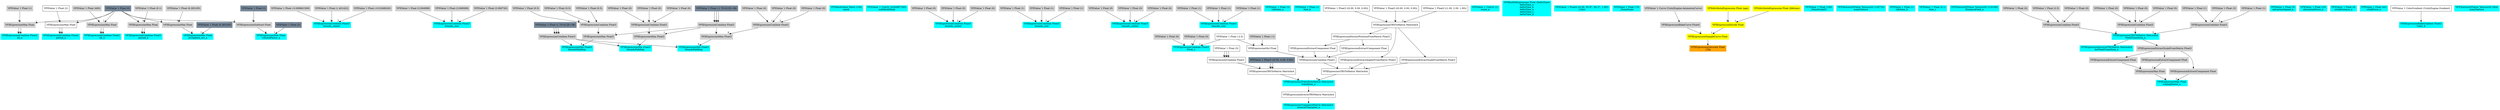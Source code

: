 digraph G {
node0 [shape="box" color="cyan" style="filled" label="VFXExpressionCombine Float2
nb_a"]
node1 [shape="box" color="lightgray" style="filled" label="VFXExpressionMax Float"]
node2 [shape="box" color="lightgray" style="filled" label="VFXValue`1 Float (1)"]
node3 [shape="box" color="lightslategray" style="filled" label="VFXValue`1 Float (0)"]
node4 [shape="box" color="cyan" style="filled" label="VFXExpressionCombine Float2
period_a"]
node5 [shape="box" label="VFXExpressionMax Float"]
node6 [shape="box" label="VFXValue`1 Float (2)"]
node7 [shape="box" color="cyan" style="filled" label="VFXExpressionCombine Float2
nb_a"]
node8 [shape="box" color="lightgray" style="filled" label="VFXExpressionMax Float"]
node9 [shape="box" color="lightgray" style="filled" label="VFXValue`1 Float (400)"]
node10 [shape="box" color="cyan" style="filled" label="VFXExpressionCombine Float2
period_a"]
node11 [shape="box" color="lightgray" style="filled" label="VFXExpressionMax Float"]
node12 [shape="box" color="lightgray" style="filled" label="VFXValue`1 Float (0.1)"]
node13 [shape="box" color="cyan" style="filled" label="VFXExpressionCombine Float3
bounds_center"]
node14 [shape="box" color="lightgray" style="filled" label="VFXValue`1 Float (-0.008661509)"]
node15 [shape="box" color="lightgray" style="filled" label="VFXValue`1 Float (1.401422)"]
node16 [shape="box" color="lightgray" style="filled" label="VFXValue`1 Float (-0.01848245)"]
node17 [shape="box" color="cyan" style="filled" label="VFXExpressionCombine Float3
bounds_size"]
node18 [shape="box" color="lightgray" style="filled" label="VFXValue`1 Float (3.004998)"]
node19 [shape="box" color="lightgray" style="filled" label="VFXValue`1 Float (3.960069)"]
node20 [shape="box" color="lightgray" style="filled" label="VFXValue`1 Float (3.060745)"]
node21 [shape="box" color="cyan" style="filled" label="VFXExpressionMin Float3
boundsPadding"]
node22 [shape="box" color="lightgray" style="filled" label="VFXExpressionMax Float3"]
node23 [shape="box" color="lightgray" style="filled" label="VFXExpressionCombine Float3"]
node24 [shape="box" color="lightgray" style="filled" label="VFXValue`1 Float (0.5)"]
node25 [shape="box" color="lightgray" style="filled" label="VFXValue`1 Float (0.5)"]
node26 [shape="box" color="lightgray" style="filled" label="VFXValue`1 Float (0.5)"]
node27 [shape="box" color="lightgray" style="filled" label="VFXExpressionCombine Float3"]
node28 [shape="box" color="lightslategray" style="filled" label="VFXValue`1 Float (-1.701412E+38)"]
node29 [shape="box" color="lightgray" style="filled" label="VFXExpressionCombine Float3"]
node30 [shape="box" color="lightslategray" style="filled" label="VFXValue`1 Float (1.701412E+38)"]
node31 [shape="box" color="cyan" style="filled" label="VFXMeshValue Mesh (130)
mesh"]
node32 [shape="box" color="cyan" style="filled" label="VFXValue`1 Uint32 (4294967295)
subMeshMask"]
node33 [shape="box" color="cyan" style="filled" label="VFXExpressionCombine Float3
bounds_center"]
node34 [shape="box" color="lightgray" style="filled" label="VFXValue`1 Float (0)"]
node35 [shape="box" color="lightgray" style="filled" label="VFXValue`1 Float (0)"]
node36 [shape="box" color="lightgray" style="filled" label="VFXValue`1 Float (0)"]
node37 [shape="box" color="cyan" style="filled" label="VFXExpressionCombine Float3
bounds_size"]
node38 [shape="box" color="lightgray" style="filled" label="VFXValue`1 Float (1)"]
node39 [shape="box" color="lightgray" style="filled" label="VFXValue`1 Float (1)"]
node40 [shape="box" color="lightgray" style="filled" label="VFXValue`1 Float (1)"]
node41 [shape="box" color="cyan" style="filled" label="VFXExpressionMin Float3
boundsPadding"]
node42 [shape="box" color="lightgray" style="filled" label="VFXExpressionMax Float3"]
node43 [shape="box" color="lightgray" style="filled" label="VFXExpressionCombine Float3"]
node44 [shape="box" color="lightgray" style="filled" label="VFXValue`1 Float (0)"]
node45 [shape="box" color="lightgray" style="filled" label="VFXValue`1 Float (0)"]
node46 [shape="box" color="lightgray" style="filled" label="VFXValue`1 Float (0)"]
node47 [shape="box" color="cyan" style="filled" label="VFXExpressionCombine Float3
bounds_center"]
node48 [shape="box" color="lightgray" style="filled" label="VFXValue`1 Float (0)"]
node49 [shape="box" color="lightgray" style="filled" label="VFXValue`1 Float (0)"]
node50 [shape="box" color="lightgray" style="filled" label="VFXValue`1 Float (0)"]
node51 [shape="box" color="cyan" style="filled" label="VFXExpressionCombine Float3
bounds_size"]
node52 [shape="box" color="lightgray" style="filled" label="VFXValue`1 Float (1)"]
node53 [shape="box" color="lightgray" style="filled" label="VFXValue`1 Float (1)"]
node54 [shape="box" color="lightgray" style="filled" label="VFXValue`1 Float (1)"]
node55 [shape="box" color="cyan" style="filled" label="VFXExpressionMin Float3
boundsPadding"]
node56 [shape="box" color="lightgray" style="filled" label="VFXExpressionMax Float3"]
node57 [shape="box" color="lightgray" style="filled" label="VFXExpressionCombine Float3"]
node58 [shape="box" color="lightgray" style="filled" label="VFXValue`1 Float (0)"]
node59 [shape="box" color="lightgray" style="filled" label="VFXValue`1 Float (0)"]
node60 [shape="box" color="lightgray" style="filled" label="VFXValue`1 Float (0)"]
node61 [shape="box" color="cyan" style="filled" label="VFXValue`1 Float (3)
Lifetime_a"]
node62 [shape="box" color="cyan" style="filled" label="VFXValue`1 Float (1)
Size_b"]
node63 [shape="box" color="cyan" style="filled" label="VFXExpressionCombine Float3
Pivot_c"]
node64 [shape="box" color="lightgray" style="filled" label="VFXValue`1 Float (0)"]
node65 [shape="box" label="VFXValue`1 Float (-2.5)"]
node66 [shape="box" color="lightgray" style="filled" label="VFXValue`1 Float (0)"]
node67 [shape="box" color="cyan" style="filled" label="VFXValue`1 Uint32 (1)
count_a"]
node68 [shape="box" color="cyan" style="filled" label="VFXBuiltInExpression Float (DeltaTime)
deltaTime_a
deltaTime_b
deltaTime_a
deltaTime_c
deltaTime_d"]
node69 [shape="box" color="cyan" style="filled" label="VFXValue`1 Float4 ((0.00, 95.87, 94.37, 1.00))
_Color"]
node70 [shape="box" color="cyan" style="filled" label="VFXValue`1 Float (70)
_NoiseScale"]
node71 [shape="box" color="orange" style="filled" label="VFXExpressionSaturate Float
_Clip"]
node72 [shape="box" color="yellow" style="filled" label="VFXExpressionSampleCurve Float"]
node73 [shape="box" color="lightgray" style="filled" label="VFXExpressionBakeCurve Float4"]
node74 [shape="box" color="lightgray" style="filled" label="VFXValue`1 Curve (UnityEngine.AnimationCurve)"]
node75 [shape="box" color="yellow" style="filled" label="VFXExpressionDivide Float"]
node76 [shape="box" color="yellow" style="filled" label="VFXAttributeExpression Float (age)"]
node77 [shape="box" color="yellow" style="filled" label="VFXAttributeExpression Float (lifetime)"]
node78 [shape="box" color="cyan" style="filled" label="VFXValue`1 Float (100)
_NoiseScale01"]
node79 [shape="box" color="cyan" style="filled" label="VFXTexture2DValue Texture2D (120732)
mainTexture"]
node80 [shape="box" color="cyan" style="filled" label="VFXExpressionMin Float
arcSphere_arc_a"]
node81 [shape="box" color="lightgray" style="filled" label="VFXExpressionMax Float"]
node82 [shape="box" color="lightgray" style="filled" label="VFXValue`1 Float (6.283185)"]
node83 [shape="box" color="lightslategray" style="filled" label="VFXValue`1 Float (6.283185)"]
node84 [shape="box" color="cyan" style="filled" label="VFXExpressionTransformMatrix Matrix4x4
transform_a"]
node85 [shape="box" label="VFXExpressionTRSToMatrix Matrix4x4"]
node86 [shape="box" label="VFXExpressionCombine Float3"]
node87 [shape="box" label="VFXExpressionExtractComponent Float"]
node88 [shape="box" label="VFXExpressionExtractPositionFromMatrix Float3"]
node89 [shape="box" label="VFXExpressionTRSToMatrix Matrix4x4"]
node90 [shape="box" label="VFXValue`1 Float3 ((0.00, 0.00, 0.00))"]
node91 [shape="box" label="VFXValue`1 Float3 ((0.00, 0.00, 0.00))"]
node92 [shape="box" label="VFXValue`1 Float3 ((1.00, 2.00, 1.00))"]
node93 [shape="box" label="VFXExpressionMul Float"]
node94 [shape="box" color="lightgray" style="filled" label="VFXValue`1 Float (-1)"]
node95 [shape="box" label="VFXExpressionExtractComponent Float"]
node96 [shape="box" label="VFXExpressionExtractAnglesFromMatrix Float3"]
node97 [shape="box" label="VFXExpressionExtractScaleFromMatrix Float3"]
node98 [shape="box" label="VFXExpressionTRSToMatrix Matrix4x4"]
node99 [shape="box" color="lightslategray" style="filled" label="VFXValue`1 Float3 ((0.00, 0.00, 0.00))"]
node100 [shape="box" label="VFXExpressionCombine Float3"]
node101 [shape="box" label="VFXValue`1 Float (5)"]
node102 [shape="box" color="cyan" style="filled" label="VFXExpressionTransposeMatrix Matrix4x4
inverseTranspose_a"]
node103 [shape="box" label="VFXExpressionInverseTRSMatrix Matrix4x4"]
node104 [shape="box" color="cyan" style="filled" label="VFXExpressionPow Float
volumeFactor_a"]
node105 [shape="box" color="lightgray" style="filled" label="VFXExpressionSubtract Float"]
node106 [shape="box" color="lightslategray" style="filled" label="VFXValue`1 Float (1)"]
node107 [shape="box" color="lightslategray" style="filled" label="VFXValue`1 Float (3)"]
node108 [shape="box" color="cyan" style="filled" label="VFXValue`1 Float (1)
Lifetime_b"]
node109 [shape="box" color="cyan" style="filled" label="VFXValue`1 Float (0.1)
Size_c"]
node110 [shape="box" color="cyan" style="filled" label="VFXTexture3DValue Texture3D (120180)
DistanceField_a"]
node111 [shape="box" color="cyan" style="filled" label="VFXExpressionInverseTRSMatrix Matrix4x4
InvFieldTransform_a"]
node112 [shape="box" color="cyan" style="filled" label="VFXExpressionTRSToMatrix Matrix4x4
FieldTransform_a"]
node113 [shape="box" color="lightgray" style="filled" label="VFXExpressionCombine Float3"]
node114 [shape="box" color="lightgray" style="filled" label="VFXValue`1 Float (0)"]
node115 [shape="box" color="lightgray" style="filled" label="VFXValue`1 Float (2.5)"]
node116 [shape="box" color="lightgray" style="filled" label="VFXValue`1 Float (0)"]
node117 [shape="box" color="lightgray" style="filled" label="VFXExpressionCombine Float3"]
node118 [shape="box" color="lightgray" style="filled" label="VFXValue`1 Float (0)"]
node119 [shape="box" color="lightgray" style="filled" label="VFXValue`1 Float (0)"]
node120 [shape="box" color="lightgray" style="filled" label="VFXValue`1 Float (0)"]
node121 [shape="box" color="lightgray" style="filled" label="VFXExpressionCombine Float3"]
node122 [shape="box" color="lightgray" style="filled" label="VFXValue`1 Float (1)"]
node123 [shape="box" color="lightgray" style="filled" label="VFXValue`1 Float (3)"]
node124 [shape="box" color="lightgray" style="filled" label="VFXValue`1 Float (1)"]
node125 [shape="box" color="cyan" style="filled" label="VFXExpressionMax Float
scalingFactor_a"]
node126 [shape="box" color="lightgray" style="filled" label="VFXExpressionMax Float"]
node127 [shape="box" color="lightgray" style="filled" label="VFXExpressionExtractComponent Float"]
node128 [shape="box" color="lightgray" style="filled" label="VFXExpressionExtractScaleFromMatrix Float3"]
node129 [shape="box" color="lightgray" style="filled" label="VFXExpressionExtractComponent Float"]
node130 [shape="box" color="lightgray" style="filled" label="VFXExpressionExtractComponent Float"]
node131 [shape="box" color="cyan" style="filled" label="VFXValue`1 Float (5)
attractionSpeed_a"]
node132 [shape="box" color="cyan" style="filled" label="VFXValue`1 Float (10)
attractionForce_a"]
node133 [shape="box" color="cyan" style="filled" label="VFXValue`1 Float (4)
stickDistance_a"]
node134 [shape="box" color="cyan" style="filled" label="VFXValue`1 Float (40)
stickForce_a"]
node135 [shape="box" color="cyan" style="filled" label="VFXExpressionBakeGradient Float2
Color_b"]
node136 [shape="box" label="VFXValue`1 ColorGradient (UnityEngine.Gradient)"]
node137 [shape="box" color="cyan" style="filled" label="VFXTexture2DValue Texture2D (564)
mainTexture"]
node1 -> node0 [headlabel="0"]
node1 -> node0 [headlabel="1"]
node2 -> node1 [headlabel="0"]
node3 -> node1 [headlabel="1"]
node5 -> node4 [headlabel="0"]
node5 -> node4 [headlabel="1"]
node6 -> node5 [headlabel="0"]
node3 -> node5 [headlabel="1"]
node8 -> node7 [headlabel="0"]
node8 -> node7 [headlabel="1"]
node9 -> node8 [headlabel="0"]
node3 -> node8 [headlabel="1"]
node11 -> node10 [headlabel="0"]
node11 -> node10 [headlabel="1"]
node12 -> node11 [headlabel="0"]
node3 -> node11 [headlabel="1"]
node14 -> node13 [headlabel="0"]
node15 -> node13 [headlabel="1"]
node16 -> node13 [headlabel="2"]
node18 -> node17 [headlabel="0"]
node19 -> node17 [headlabel="1"]
node20 -> node17 [headlabel="2"]
node22 -> node21 [headlabel="0"]
node29 -> node21 [headlabel="1"]
node23 -> node22 [headlabel="0"]
node27 -> node22 [headlabel="1"]
node24 -> node23 [headlabel="0"]
node25 -> node23 [headlabel="1"]
node26 -> node23 [headlabel="2"]
node28 -> node27 [headlabel="0"]
node28 -> node27 [headlabel="1"]
node28 -> node27 [headlabel="2"]
node30 -> node29 [headlabel="0"]
node30 -> node29 [headlabel="1"]
node30 -> node29 [headlabel="2"]
node34 -> node33 [headlabel="0"]
node35 -> node33 [headlabel="1"]
node36 -> node33 [headlabel="2"]
node38 -> node37 [headlabel="0"]
node39 -> node37 [headlabel="1"]
node40 -> node37 [headlabel="2"]
node42 -> node41 [headlabel="0"]
node29 -> node41 [headlabel="1"]
node43 -> node42 [headlabel="0"]
node27 -> node42 [headlabel="1"]
node44 -> node43 [headlabel="0"]
node45 -> node43 [headlabel="1"]
node46 -> node43 [headlabel="2"]
node48 -> node47 [headlabel="0"]
node49 -> node47 [headlabel="1"]
node50 -> node47 [headlabel="2"]
node52 -> node51 [headlabel="0"]
node53 -> node51 [headlabel="1"]
node54 -> node51 [headlabel="2"]
node56 -> node55 [headlabel="0"]
node29 -> node55 [headlabel="1"]
node57 -> node56 [headlabel="0"]
node27 -> node56 [headlabel="1"]
node58 -> node57 [headlabel="0"]
node59 -> node57 [headlabel="1"]
node60 -> node57 [headlabel="2"]
node64 -> node63 [headlabel="0"]
node65 -> node63 [headlabel="1"]
node66 -> node63 [headlabel="2"]
node72 -> node71 
node73 -> node72 [headlabel="0"]
node75 -> node72 [headlabel="1"]
node74 -> node73 
node76 -> node75 [headlabel="0"]
node77 -> node75 [headlabel="1"]
node81 -> node80 [headlabel="0"]
node83 -> node80 [headlabel="1"]
node82 -> node81 [headlabel="0"]
node3 -> node81 [headlabel="1"]
node85 -> node84 [headlabel="0"]
node98 -> node84 [headlabel="1"]
node86 -> node85 [headlabel="0"]
node96 -> node85 [headlabel="1"]
node97 -> node85 [headlabel="2"]
node87 -> node86 [headlabel="0"]
node93 -> node86 [headlabel="1"]
node95 -> node86 [headlabel="2"]
node88 -> node87 
node89 -> node88 
node90 -> node89 [headlabel="0"]
node91 -> node89 [headlabel="1"]
node92 -> node89 [headlabel="2"]
node65 -> node93 [headlabel="0"]
node94 -> node93 [headlabel="1"]
node88 -> node95 
node89 -> node96 
node89 -> node97 
node99 -> node98 [headlabel="0"]
node99 -> node98 [headlabel="1"]
node100 -> node98 [headlabel="2"]
node101 -> node100 [headlabel="0"]
node101 -> node100 [headlabel="1"]
node101 -> node100 [headlabel="2"]
node103 -> node102 
node84 -> node103 
node105 -> node104 [headlabel="0"]
node107 -> node104 [headlabel="1"]
node106 -> node105 [headlabel="0"]
node3 -> node105 [headlabel="1"]
node112 -> node111 
node113 -> node112 [headlabel="0"]
node117 -> node112 [headlabel="1"]
node121 -> node112 [headlabel="2"]
node114 -> node113 [headlabel="0"]
node115 -> node113 [headlabel="1"]
node116 -> node113 [headlabel="2"]
node118 -> node117 [headlabel="0"]
node119 -> node117 [headlabel="1"]
node120 -> node117 [headlabel="2"]
node122 -> node121 [headlabel="0"]
node123 -> node121 [headlabel="1"]
node124 -> node121 [headlabel="2"]
node126 -> node125 [headlabel="0"]
node130 -> node125 [headlabel="1"]
node127 -> node126 [headlabel="0"]
node129 -> node126 [headlabel="1"]
node128 -> node127 
node112 -> node128 
node128 -> node129 
node128 -> node130 
node136 -> node135 
}
